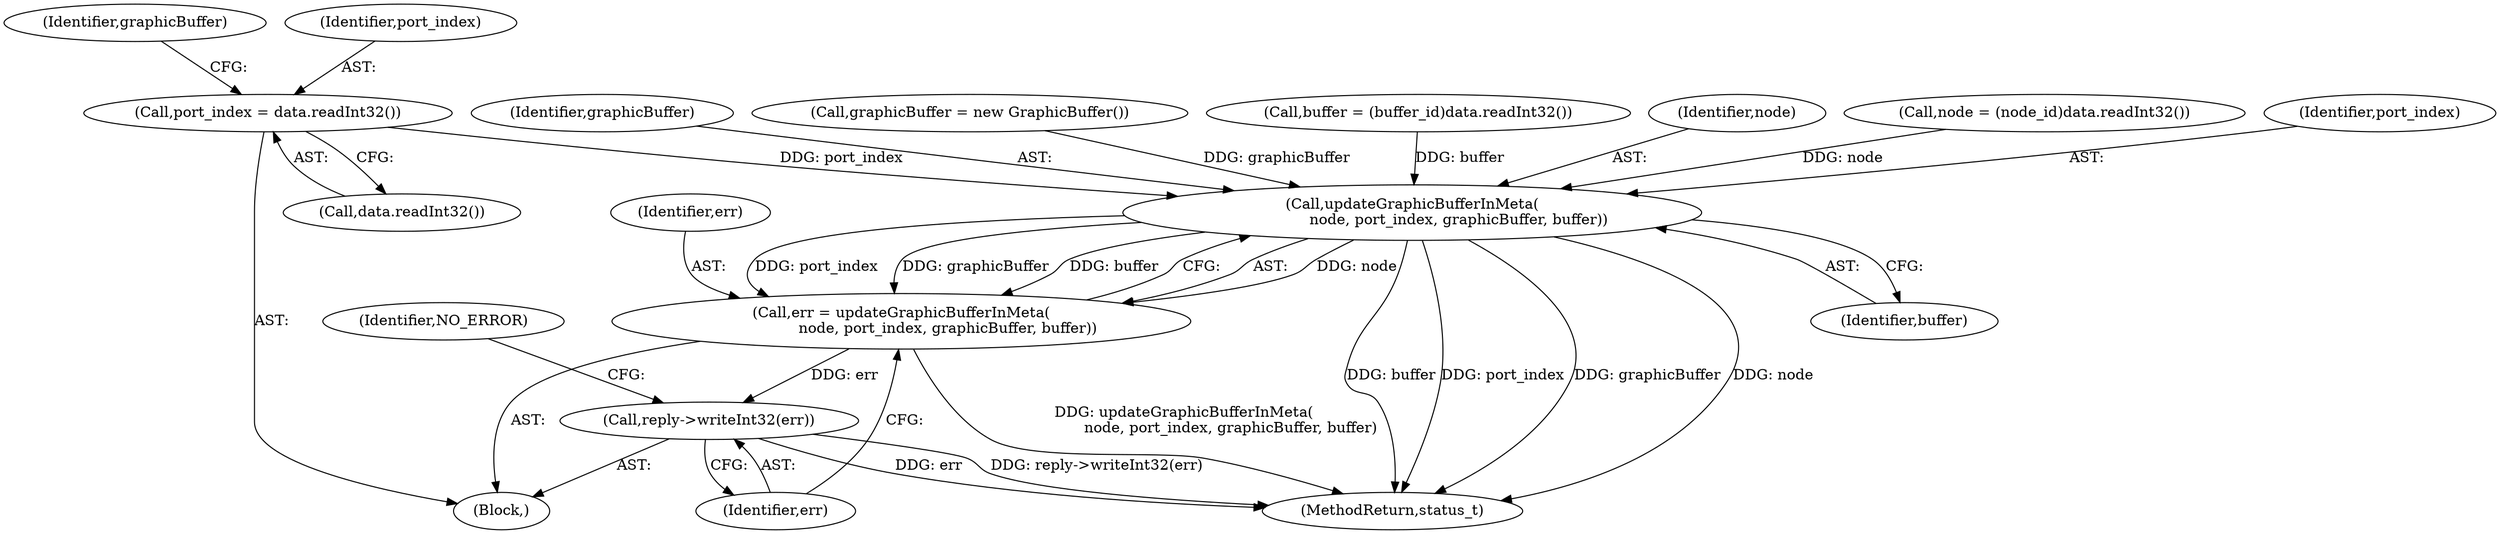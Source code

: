 digraph "0_Android_1171e7c047bf79e7c93342bb6a812c9edd86aa84@API" {
"1000610" [label="(Call,port_index = data.readInt32())"];
"1000630" [label="(Call,updateGraphicBufferInMeta(\n                    node, port_index, graphicBuffer, buffer))"];
"1000628" [label="(Call,err = updateGraphicBufferInMeta(\n                    node, port_index, graphicBuffer, buffer))"];
"1000635" [label="(Call,reply->writeInt32(err))"];
"1000628" [label="(Call,err = updateGraphicBufferInMeta(\n                    node, port_index, graphicBuffer, buffer))"];
"1000614" [label="(Call,graphicBuffer = new GraphicBuffer())"];
"1000622" [label="(Call,buffer = (buffer_id)data.readInt32())"];
"1000629" [label="(Identifier,err)"];
"1000631" [label="(Identifier,node)"];
"1000634" [label="(Identifier,buffer)"];
"1000635" [label="(Call,reply->writeInt32(err))"];
"1000604" [label="(Call,node = (node_id)data.readInt32())"];
"1000636" [label="(Identifier,err)"];
"1000630" [label="(Call,updateGraphicBufferInMeta(\n                    node, port_index, graphicBuffer, buffer))"];
"1000632" [label="(Identifier,port_index)"];
"1000633" [label="(Identifier,graphicBuffer)"];
"1000638" [label="(Identifier,NO_ERROR)"];
"1000610" [label="(Call,port_index = data.readInt32())"];
"1000615" [label="(Identifier,graphicBuffer)"];
"1001075" [label="(MethodReturn,status_t)"];
"1000598" [label="(Block,)"];
"1000611" [label="(Identifier,port_index)"];
"1000612" [label="(Call,data.readInt32())"];
"1000610" -> "1000598"  [label="AST: "];
"1000610" -> "1000612"  [label="CFG: "];
"1000611" -> "1000610"  [label="AST: "];
"1000612" -> "1000610"  [label="AST: "];
"1000615" -> "1000610"  [label="CFG: "];
"1000610" -> "1000630"  [label="DDG: port_index"];
"1000630" -> "1000628"  [label="AST: "];
"1000630" -> "1000634"  [label="CFG: "];
"1000631" -> "1000630"  [label="AST: "];
"1000632" -> "1000630"  [label="AST: "];
"1000633" -> "1000630"  [label="AST: "];
"1000634" -> "1000630"  [label="AST: "];
"1000628" -> "1000630"  [label="CFG: "];
"1000630" -> "1001075"  [label="DDG: port_index"];
"1000630" -> "1001075"  [label="DDG: graphicBuffer"];
"1000630" -> "1001075"  [label="DDG: node"];
"1000630" -> "1001075"  [label="DDG: buffer"];
"1000630" -> "1000628"  [label="DDG: node"];
"1000630" -> "1000628"  [label="DDG: port_index"];
"1000630" -> "1000628"  [label="DDG: graphicBuffer"];
"1000630" -> "1000628"  [label="DDG: buffer"];
"1000604" -> "1000630"  [label="DDG: node"];
"1000614" -> "1000630"  [label="DDG: graphicBuffer"];
"1000622" -> "1000630"  [label="DDG: buffer"];
"1000628" -> "1000598"  [label="AST: "];
"1000629" -> "1000628"  [label="AST: "];
"1000636" -> "1000628"  [label="CFG: "];
"1000628" -> "1001075"  [label="DDG: updateGraphicBufferInMeta(\n                    node, port_index, graphicBuffer, buffer)"];
"1000628" -> "1000635"  [label="DDG: err"];
"1000635" -> "1000598"  [label="AST: "];
"1000635" -> "1000636"  [label="CFG: "];
"1000636" -> "1000635"  [label="AST: "];
"1000638" -> "1000635"  [label="CFG: "];
"1000635" -> "1001075"  [label="DDG: reply->writeInt32(err)"];
"1000635" -> "1001075"  [label="DDG: err"];
}
